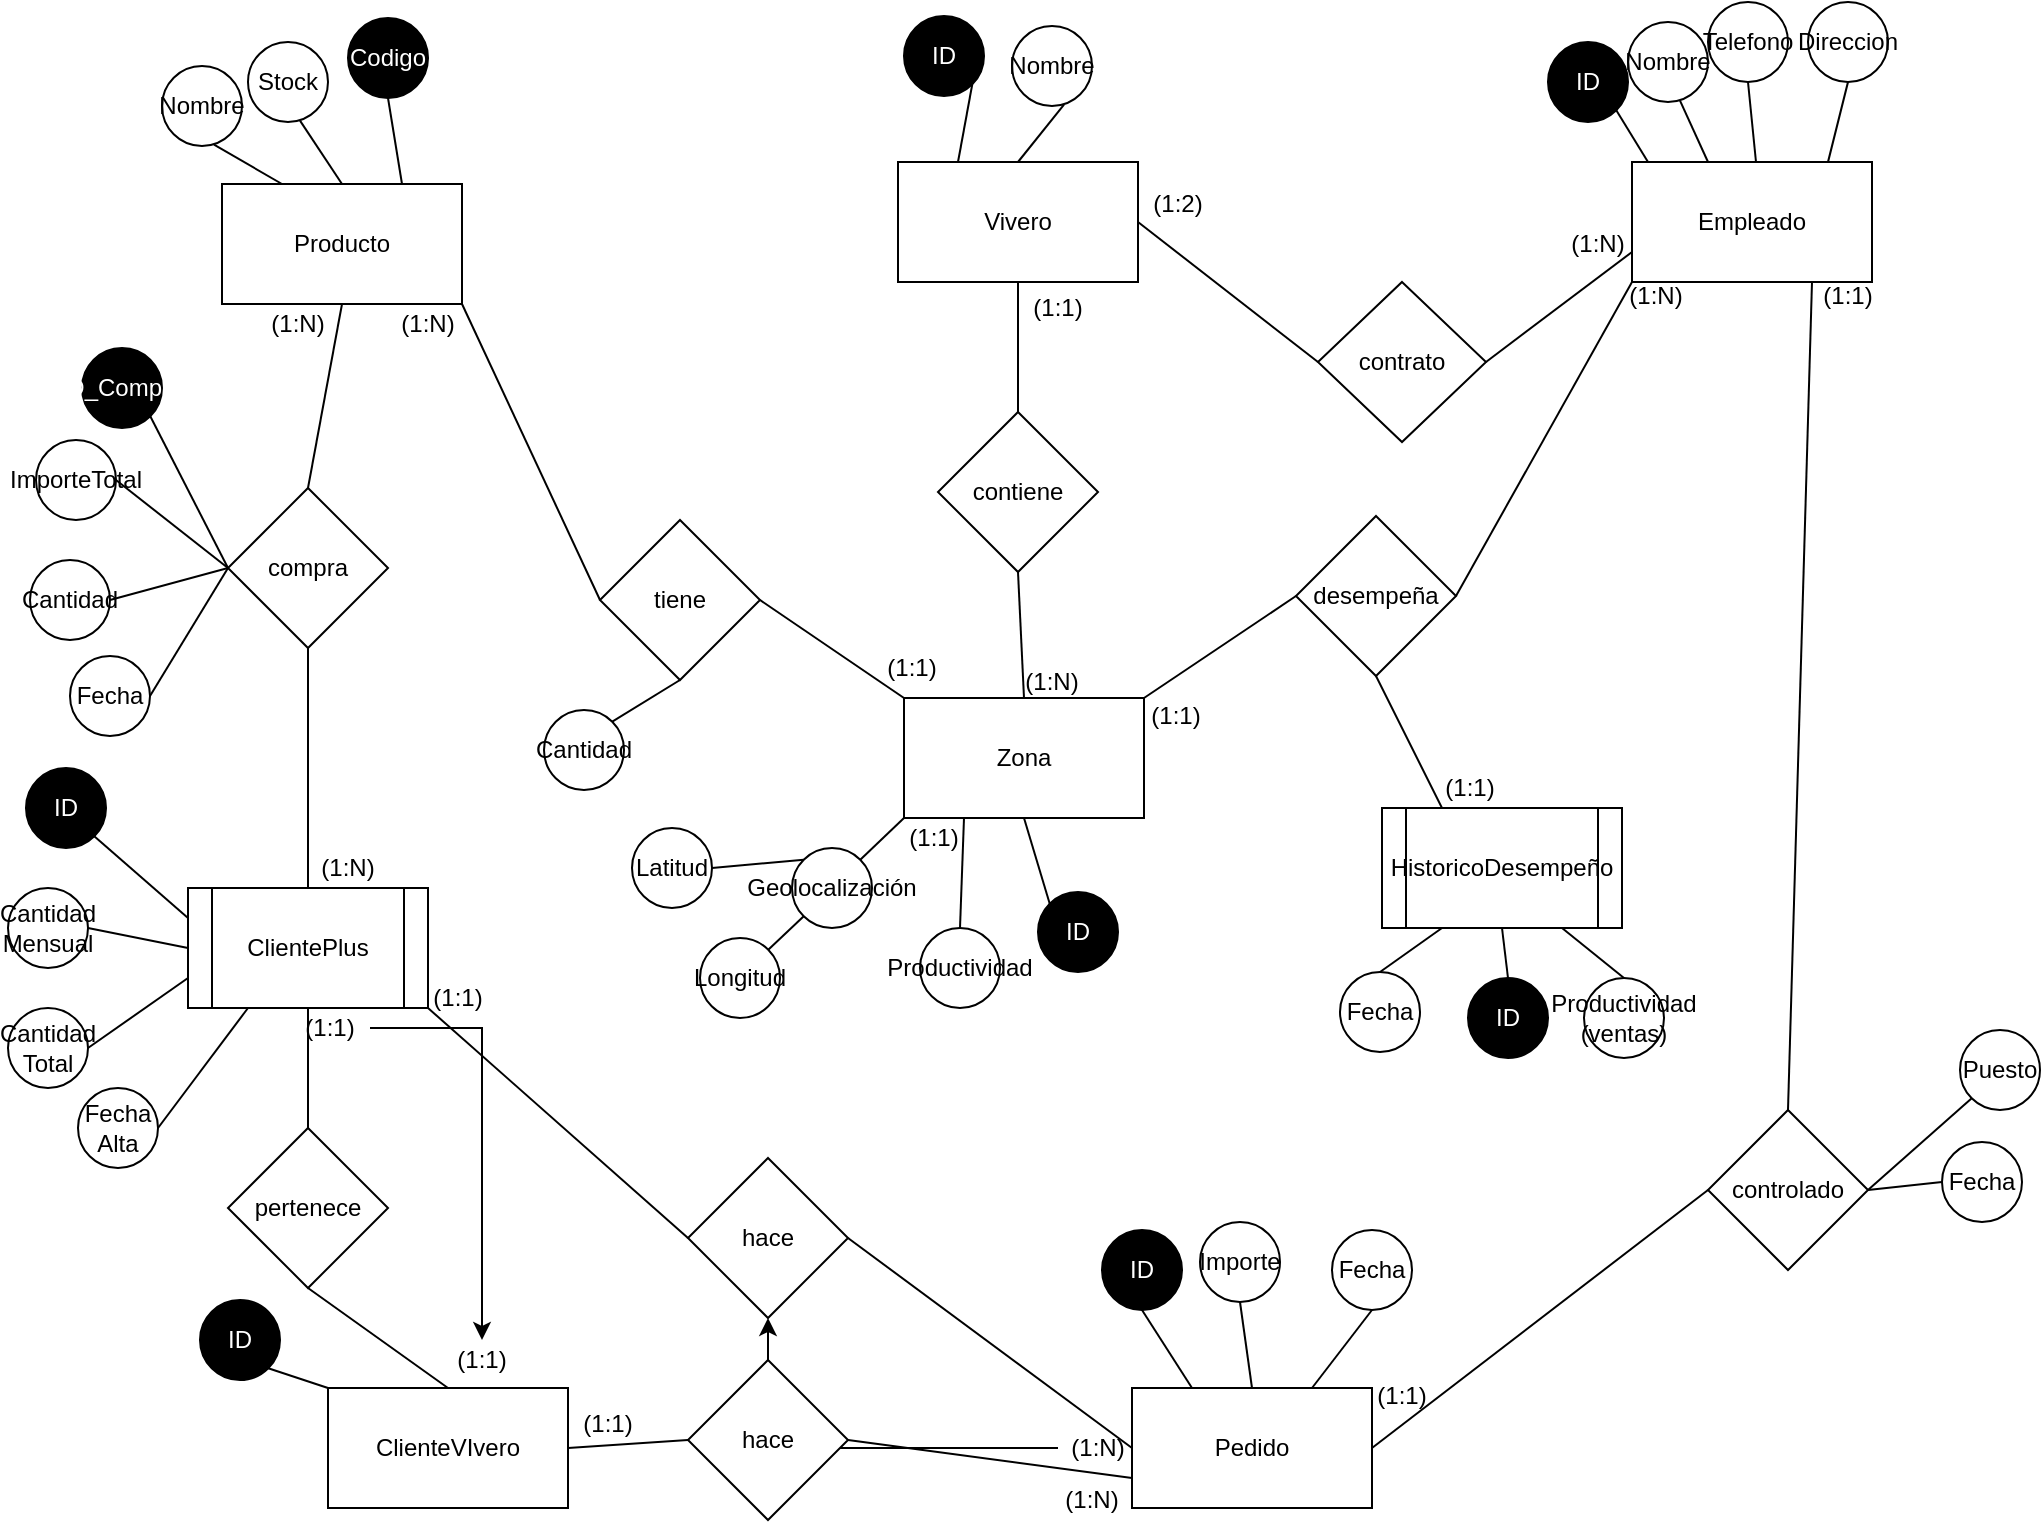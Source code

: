 <mxfile version="28.2.7">
  <diagram name="Página-1" id="-fPCDRTNLiotAz_nvzGO">
    <mxGraphModel grid="0" page="1" gridSize="10" guides="1" tooltips="1" connect="1" arrows="1" fold="1" pageScale="1" pageWidth="1169" pageHeight="827" background="light-dark(#FFFFFF,#FFFFFF)" math="0" shadow="0">
      <root>
        <mxCell id="0" />
        <mxCell id="1" parent="0" />
        <mxCell id="eqKTQkAIwk5ydLmsgt9G-6" value="&lt;font style=&quot;color: light-dark(rgb(0, 0, 0), rgb(0, 0, 0));&quot;&gt;Vivero&lt;/font&gt;" style="rounded=0;whiteSpace=wrap;html=1;fillColor=light-dark(#FFFFFF,#FFFFFF);strokeColor=light-dark(#000000,#000000);" vertex="1" parent="1">
          <mxGeometry x="485" y="107" width="120" height="60" as="geometry" />
        </mxCell>
        <mxCell id="eqKTQkAIwk5ydLmsgt9G-7" style="edgeStyle=orthogonalEdgeStyle;rounded=0;orthogonalLoop=1;jettySize=auto;html=1;exitX=0.5;exitY=1;exitDx=0;exitDy=0;" edge="1" parent="1">
          <mxGeometry relative="1" as="geometry">
            <mxPoint x="460" y="220" as="sourcePoint" />
            <mxPoint x="460" y="220" as="targetPoint" />
          </mxGeometry>
        </mxCell>
        <mxCell id="eqKTQkAIwk5ydLmsgt9G-25" value="&lt;font style=&quot;color: light-dark(rgb(0, 0, 0), rgb(0, 0, 0));&quot;&gt;Producto&lt;/font&gt;" style="rounded=0;whiteSpace=wrap;html=1;fillColor=light-dark(#FFFFFF,#FFFFFF);strokeColor=light-dark(#000000,#000000);" vertex="1" parent="1">
          <mxGeometry x="147" y="118" width="120" height="60" as="geometry" />
        </mxCell>
        <mxCell id="eqKTQkAIwk5ydLmsgt9G-28" value="&lt;span style=&quot;color: rgb(255, 255, 255);&quot;&gt;Codigo&lt;/span&gt;" style="ellipse;whiteSpace=wrap;html=1;aspect=fixed;fillStyle=solid;gradientColor=none;fillColor=#000000;" vertex="1" parent="1">
          <mxGeometry x="210" y="35" width="40" height="40" as="geometry" />
        </mxCell>
        <mxCell id="eqKTQkAIwk5ydLmsgt9G-29" value="" style="endArrow=none;html=1;rounded=0;entryX=0.5;entryY=1;entryDx=0;entryDy=0;exitX=0.75;exitY=0;exitDx=0;exitDy=0;strokeColor=light-dark(#000000,#000000);" edge="1" parent="1" source="eqKTQkAIwk5ydLmsgt9G-25" target="eqKTQkAIwk5ydLmsgt9G-28">
          <mxGeometry width="50" height="50" relative="1" as="geometry">
            <mxPoint x="235" y="260" as="sourcePoint" />
            <mxPoint x="335" y="410" as="targetPoint" />
          </mxGeometry>
        </mxCell>
        <mxCell id="eqKTQkAIwk5ydLmsgt9G-42" value="&lt;font style=&quot;color: light-dark(rgb(0, 0, 0), rgb(0, 0, 0));&quot;&gt;Empleado&lt;/font&gt;" style="rounded=0;whiteSpace=wrap;html=1;fillColor=light-dark(#FFFFFF,#FFFFFF);strokeColor=light-dark(#000000,#000000);" vertex="1" parent="1">
          <mxGeometry x="852" y="107" width="120" height="60" as="geometry" />
        </mxCell>
        <mxCell id="eqKTQkAIwk5ydLmsgt9G-45" value="&lt;font style=&quot;color: light-dark(rgb(0, 0, 0), rgb(0, 0, 0));&quot;&gt;contrato&lt;/font&gt;" style="rhombus;whiteSpace=wrap;html=1;fillColor=light-dark(#FFFFFF,#FFFFFF);strokeColor=light-dark(#000000,#000000);" vertex="1" parent="1">
          <mxGeometry x="695" y="167" width="84" height="80" as="geometry" />
        </mxCell>
        <mxCell id="eqKTQkAIwk5ydLmsgt9G-46" value="" style="endArrow=none;html=1;rounded=0;exitX=1;exitY=0.5;exitDx=0;exitDy=0;entryX=0;entryY=0.75;entryDx=0;entryDy=0;strokeColor=light-dark(#000000,#000000);" edge="1" parent="1" source="eqKTQkAIwk5ydLmsgt9G-45" target="eqKTQkAIwk5ydLmsgt9G-42">
          <mxGeometry width="50" height="50" relative="1" as="geometry">
            <mxPoint x="770" y="270" as="sourcePoint" />
            <mxPoint x="830" y="250" as="targetPoint" />
          </mxGeometry>
        </mxCell>
        <mxCell id="eqKTQkAIwk5ydLmsgt9G-48" value="&lt;font style=&quot;color: light-dark(rgb(0, 0, 0), rgb(0, 0, 0));&quot;&gt;(1:2)&lt;/font&gt;" style="text;html=1;align=center;verticalAlign=middle;whiteSpace=wrap;rounded=0;" vertex="1" parent="1">
          <mxGeometry x="605" y="118" width="40" height="20" as="geometry" />
        </mxCell>
        <mxCell id="eqKTQkAIwk5ydLmsgt9G-49" value="&lt;font style=&quot;color: light-dark(rgb(0, 0, 0), rgb(0, 0, 0));&quot;&gt;(1:N)&lt;/font&gt;" style="text;html=1;align=center;verticalAlign=middle;whiteSpace=wrap;rounded=0;" vertex="1" parent="1">
          <mxGeometry x="815" y="138" width="40" height="20" as="geometry" />
        </mxCell>
        <mxCell id="eqKTQkAIwk5ydLmsgt9G-50" value="&lt;span style=&quot;color: rgb(255, 255, 255);&quot;&gt;ID&lt;/span&gt;" style="ellipse;whiteSpace=wrap;html=1;aspect=fixed;fillStyle=solid;gradientColor=none;fillColor=#000000;" vertex="1" parent="1">
          <mxGeometry x="810" y="47" width="40" height="40" as="geometry" />
        </mxCell>
        <mxCell id="eqKTQkAIwk5ydLmsgt9G-51" value="&lt;font style=&quot;color: light-dark(rgb(0, 0, 0), rgb(0, 0, 0));&quot;&gt;Nombre&lt;/font&gt;" style="ellipse;whiteSpace=wrap;html=1;aspect=fixed;fillColor=light-dark(#FFFFFF,#FFFFFF);strokeColor=light-dark(#000000,#000000);" vertex="1" parent="1">
          <mxGeometry x="850" y="37" width="40" height="40" as="geometry" />
        </mxCell>
        <mxCell id="eqKTQkAIwk5ydLmsgt9G-52" value="&lt;font style=&quot;color: light-dark(rgb(0, 0, 0), rgb(0, 0, 0));&quot;&gt;Direccion&lt;/font&gt;" style="ellipse;whiteSpace=wrap;html=1;aspect=fixed;fillColor=light-dark(#FFFFFF,#FFFFFF);strokeColor=light-dark(#000000,#000000);" vertex="1" parent="1">
          <mxGeometry x="940" y="27" width="40" height="40" as="geometry" />
        </mxCell>
        <mxCell id="eqKTQkAIwk5ydLmsgt9G-54" value="&lt;font style=&quot;color: light-dark(rgb(0, 0, 0), rgb(0, 0, 0));&quot;&gt;Telefono&lt;/font&gt;" style="ellipse;whiteSpace=wrap;html=1;aspect=fixed;fillColor=light-dark(#FFFFFF,#FFFFFF);strokeColor=light-dark(#000000,#000000);" vertex="1" parent="1">
          <mxGeometry x="890" y="27" width="40" height="40" as="geometry" />
        </mxCell>
        <mxCell id="eqKTQkAIwk5ydLmsgt9G-55" value="" style="endArrow=none;html=1;rounded=0;entryX=1;entryY=1;entryDx=0;entryDy=0;exitX=0;exitY=0;exitDx=0;exitDy=0;strokeColor=light-dark(#000000,#000000);" edge="1" parent="1" target="eqKTQkAIwk5ydLmsgt9G-50">
          <mxGeometry width="50" height="50" relative="1" as="geometry">
            <mxPoint x="860" y="107" as="sourcePoint" />
            <mxPoint x="960" y="257" as="targetPoint" />
          </mxGeometry>
        </mxCell>
        <mxCell id="eqKTQkAIwk5ydLmsgt9G-56" value="" style="endArrow=none;html=1;rounded=0;entryX=0.65;entryY=0.983;entryDx=0;entryDy=0;exitX=0.25;exitY=0;exitDx=0;exitDy=0;strokeColor=light-dark(#000000,#000000);entryPerimeter=0;" edge="1" parent="1" target="eqKTQkAIwk5ydLmsgt9G-51">
          <mxGeometry width="50" height="50" relative="1" as="geometry">
            <mxPoint x="890" y="107" as="sourcePoint" />
            <mxPoint x="870" y="157" as="targetPoint" />
          </mxGeometry>
        </mxCell>
        <mxCell id="eqKTQkAIwk5ydLmsgt9G-57" value="" style="endArrow=none;html=1;rounded=0;entryX=0.5;entryY=1;entryDx=0;entryDy=0;exitX=0.447;exitY=-0.006;exitDx=0;exitDy=0;strokeColor=light-dark(#000000,#000000);exitPerimeter=0;" edge="1" parent="1" target="eqKTQkAIwk5ydLmsgt9G-54">
          <mxGeometry width="50" height="50" relative="1" as="geometry">
            <mxPoint x="914" y="107" as="sourcePoint" />
            <mxPoint x="900" y="77" as="targetPoint" />
          </mxGeometry>
        </mxCell>
        <mxCell id="eqKTQkAIwk5ydLmsgt9G-58" value="" style="endArrow=none;html=1;rounded=0;strokeColor=light-dark(#000000,#000000);" edge="1" parent="1">
          <mxGeometry width="50" height="50" relative="1" as="geometry">
            <mxPoint x="950" y="107" as="sourcePoint" />
            <mxPoint x="960" y="67" as="targetPoint" />
          </mxGeometry>
        </mxCell>
        <mxCell id="eqKTQkAIwk5ydLmsgt9G-64" value="&lt;font style=&quot;color: light-dark(rgb(0, 0, 0), rgb(0, 0, 0));&quot;&gt;contiene&lt;/font&gt;" style="rhombus;whiteSpace=wrap;html=1;fillColor=light-dark(#FFFFFF,#FFFFFF);strokeColor=light-dark(#000000,#000000);" vertex="1" parent="1">
          <mxGeometry x="505" y="232" width="80" height="80" as="geometry" />
        </mxCell>
        <mxCell id="eqKTQkAIwk5ydLmsgt9G-65" value="" style="endArrow=none;html=1;rounded=0;exitX=0.5;exitY=1;exitDx=0;exitDy=0;strokeColor=light-dark(#000000,#000000);entryX=0.5;entryY=0;entryDx=0;entryDy=0;" edge="1" parent="1" source="eqKTQkAIwk5ydLmsgt9G-64" target="eqKTQkAIwk5ydLmsgt9G-70">
          <mxGeometry width="50" height="50" relative="1" as="geometry">
            <mxPoint x="830" y="360" as="sourcePoint" />
            <mxPoint x="800" y="450" as="targetPoint" />
          </mxGeometry>
        </mxCell>
        <mxCell id="eqKTQkAIwk5ydLmsgt9G-66" value="" style="endArrow=none;html=1;rounded=0;exitX=0.5;exitY=1;exitDx=0;exitDy=0;entryX=0.5;entryY=0;entryDx=0;entryDy=0;strokeColor=light-dark(#000000,#000000);" edge="1" parent="1" source="eqKTQkAIwk5ydLmsgt9G-6" target="eqKTQkAIwk5ydLmsgt9G-64">
          <mxGeometry width="50" height="50" relative="1" as="geometry">
            <mxPoint x="670" y="355" as="sourcePoint" />
            <mxPoint x="740" y="345" as="targetPoint" />
          </mxGeometry>
        </mxCell>
        <mxCell id="eqKTQkAIwk5ydLmsgt9G-67" value="&lt;font style=&quot;color: light-dark(rgb(0, 0, 0), rgb(0, 0, 0));&quot;&gt;(1:1)&lt;/font&gt;" style="text;html=1;align=center;verticalAlign=middle;whiteSpace=wrap;rounded=0;" vertex="1" parent="1">
          <mxGeometry x="545" y="170" width="40" height="20" as="geometry" />
        </mxCell>
        <mxCell id="eqKTQkAIwk5ydLmsgt9G-68" value="&lt;font style=&quot;color: light-dark(rgb(0, 0, 0), rgb(0, 0, 0));&quot;&gt;(1:N)&lt;/font&gt;" style="text;html=1;align=center;verticalAlign=middle;whiteSpace=wrap;rounded=0;" vertex="1" parent="1">
          <mxGeometry x="542" y="357" width="40" height="20" as="geometry" />
        </mxCell>
        <mxCell id="eqKTQkAIwk5ydLmsgt9G-70" value="&lt;font style=&quot;color: light-dark(rgb(0, 0, 0), rgb(0, 0, 0));&quot;&gt;Zona&lt;/font&gt;" style="rounded=0;whiteSpace=wrap;html=1;fillColor=light-dark(#FFFFFF,#FFFFFF);strokeColor=light-dark(#000000,#000000);" vertex="1" parent="1">
          <mxGeometry x="488" y="375" width="120" height="60" as="geometry" />
        </mxCell>
        <mxCell id="G4RFxjLG0Zh8hfPdCDCR-10" value="&lt;font style=&quot;color: light-dark(rgb(0, 0, 0), rgb(0, 0, 0));&quot;&gt;compra&lt;/font&gt;" style="rhombus;whiteSpace=wrap;html=1;fillColor=light-dark(#FFFFFF,#FFFFFF);strokeColor=light-dark(#000000,#000000);" vertex="1" parent="1">
          <mxGeometry x="150" y="270" width="80" height="80" as="geometry" />
        </mxCell>
        <mxCell id="G4RFxjLG0Zh8hfPdCDCR-11" value="" style="endArrow=none;html=1;rounded=0;exitX=0.5;exitY=0;exitDx=0;exitDy=0;entryX=0.5;entryY=1;entryDx=0;entryDy=0;strokeColor=light-dark(#000000,#000000);" edge="1" parent="1" source="G4RFxjLG0Zh8hfPdCDCR-10" target="eqKTQkAIwk5ydLmsgt9G-25">
          <mxGeometry width="50" height="50" relative="1" as="geometry">
            <mxPoint x="440" y="435" as="sourcePoint" />
            <mxPoint x="490" y="295" as="targetPoint" />
          </mxGeometry>
        </mxCell>
        <mxCell id="G4RFxjLG0Zh8hfPdCDCR-12" value="" style="endArrow=none;html=1;rounded=0;exitX=0.5;exitY=0;exitDx=0;exitDy=0;entryX=0.5;entryY=1;entryDx=0;entryDy=0;strokeColor=light-dark(#000000,#000000);" edge="1" parent="1" source="_c3bVRtIQKW_0mVJJanp-17" target="G4RFxjLG0Zh8hfPdCDCR-10">
          <mxGeometry width="50" height="50" relative="1" as="geometry">
            <mxPoint x="210" y="480" as="sourcePoint" />
            <mxPoint x="350" y="420" as="targetPoint" />
          </mxGeometry>
        </mxCell>
        <mxCell id="G4RFxjLG0Zh8hfPdCDCR-15" value="&lt;font style=&quot;color: light-dark(rgb(0, 0, 0), rgb(0, 0, 0));&quot;&gt;(1:N)&lt;/font&gt;" style="text;html=1;align=center;verticalAlign=middle;whiteSpace=wrap;rounded=0;" vertex="1" parent="1">
          <mxGeometry x="165" y="178" width="40" height="20" as="geometry" />
        </mxCell>
        <mxCell id="G4RFxjLG0Zh8hfPdCDCR-16" value="&lt;font style=&quot;color: light-dark(rgb(0, 0, 0), rgb(0, 0, 0));&quot;&gt;(1:N)&lt;/font&gt;" style="text;html=1;align=center;verticalAlign=middle;whiteSpace=wrap;rounded=0;" vertex="1" parent="1">
          <mxGeometry x="190" y="450" width="40" height="20" as="geometry" />
        </mxCell>
        <mxCell id="G4RFxjLG0Zh8hfPdCDCR-17" value="&lt;span style=&quot;color: rgb(255, 255, 255);&quot;&gt;ID&lt;/span&gt;" style="ellipse;whiteSpace=wrap;html=1;aspect=fixed;fillStyle=solid;gradientColor=none;fillColor=#000000;" vertex="1" parent="1">
          <mxGeometry x="49" y="410" width="40" height="40" as="geometry" />
        </mxCell>
        <mxCell id="G4RFxjLG0Zh8hfPdCDCR-18" value="" style="endArrow=none;html=1;rounded=0;entryX=1;entryY=1;entryDx=0;entryDy=0;exitX=0;exitY=0.25;exitDx=0;exitDy=0;strokeColor=light-dark(#000000,#000000);" edge="1" parent="1" source="_c3bVRtIQKW_0mVJJanp-17" target="G4RFxjLG0Zh8hfPdCDCR-17">
          <mxGeometry width="50" height="50" relative="1" as="geometry">
            <mxPoint x="150" y="490" as="sourcePoint" />
            <mxPoint x="250" y="710" as="targetPoint" />
          </mxGeometry>
        </mxCell>
        <mxCell id="_c3bVRtIQKW_0mVJJanp-1" value="&lt;font style=&quot;color: light-dark(rgb(0, 0, 0), rgb(0, 0, 0));&quot;&gt;Stock&lt;/font&gt;" style="ellipse;whiteSpace=wrap;html=1;aspect=fixed;fillColor=light-dark(#FFFFFF,#FFFFFF);strokeColor=light-dark(#000000,#000000);" vertex="1" parent="1">
          <mxGeometry x="160" y="47" width="40" height="40" as="geometry" />
        </mxCell>
        <mxCell id="_c3bVRtIQKW_0mVJJanp-2" value="" style="endArrow=none;html=1;rounded=0;entryX=0.65;entryY=0.983;entryDx=0;entryDy=0;strokeColor=light-dark(#000000,#000000);entryPerimeter=0;exitX=0.5;exitY=0;exitDx=0;exitDy=0;" edge="1" parent="1" source="eqKTQkAIwk5ydLmsgt9G-25" target="_c3bVRtIQKW_0mVJJanp-1">
          <mxGeometry width="50" height="50" relative="1" as="geometry">
            <mxPoint x="180" y="260" as="sourcePoint" />
            <mxPoint x="160" y="310" as="targetPoint" />
          </mxGeometry>
        </mxCell>
        <mxCell id="_c3bVRtIQKW_0mVJJanp-7" value="&lt;font style=&quot;color: light-dark(rgb(0, 0, 0), rgb(0, 0, 0));&quot;&gt;Cantidad&lt;/font&gt;&lt;div&gt;&lt;font style=&quot;color: light-dark(rgb(0, 0, 0), rgb(0, 0, 0));&quot;&gt;Mensua&lt;/font&gt;&lt;font color=&quot;#000000&quot;&gt;l&lt;/font&gt;&lt;/div&gt;" style="ellipse;whiteSpace=wrap;html=1;aspect=fixed;fillColor=light-dark(#FFFFFF,#FFFFFF);strokeColor=light-dark(#000000,#000000);" vertex="1" parent="1">
          <mxGeometry x="40" y="470" width="40" height="40" as="geometry" />
        </mxCell>
        <mxCell id="_c3bVRtIQKW_0mVJJanp-8" value="" style="endArrow=none;html=1;rounded=0;entryX=1;entryY=0.5;entryDx=0;entryDy=0;exitX=0;exitY=0.5;exitDx=0;exitDy=0;strokeColor=light-dark(#000000,#000000);" edge="1" parent="1" source="_c3bVRtIQKW_0mVJJanp-17" target="_c3bVRtIQKW_0mVJJanp-7">
          <mxGeometry width="50" height="50" relative="1" as="geometry">
            <mxPoint x="150" y="510" as="sourcePoint" />
            <mxPoint x="70" y="570" as="targetPoint" />
          </mxGeometry>
        </mxCell>
        <mxCell id="_c3bVRtIQKW_0mVJJanp-9" value="&lt;font style=&quot;color: light-dark(rgb(0, 0, 0), rgb(0, 0, 0));&quot;&gt;Cantidad&lt;/font&gt;&lt;div&gt;&lt;font style=&quot;color: light-dark(rgb(0, 0, 0), rgb(0, 0, 0));&quot;&gt;Total&lt;/font&gt;&lt;/div&gt;" style="ellipse;whiteSpace=wrap;html=1;aspect=fixed;fillColor=light-dark(#FFFFFF,#FFFFFF);strokeColor=light-dark(#000000,#000000);" vertex="1" parent="1">
          <mxGeometry x="40" y="530" width="40" height="40" as="geometry" />
        </mxCell>
        <mxCell id="_c3bVRtIQKW_0mVJJanp-10" value="" style="endArrow=none;html=1;rounded=0;entryX=1;entryY=0.5;entryDx=0;entryDy=0;exitX=0;exitY=0.75;exitDx=0;exitDy=0;strokeColor=light-dark(#000000,#000000);" edge="1" parent="1" source="_c3bVRtIQKW_0mVJJanp-17" target="_c3bVRtIQKW_0mVJJanp-9">
          <mxGeometry width="50" height="50" relative="1" as="geometry">
            <mxPoint x="150" y="525" as="sourcePoint" />
            <mxPoint x="90" y="620" as="targetPoint" />
          </mxGeometry>
        </mxCell>
        <mxCell id="_c3bVRtIQKW_0mVJJanp-11" value="&lt;font style=&quot;color: light-dark(rgb(0, 0, 0), rgb(0, 0, 0));&quot;&gt;ClienteVIvero&lt;/font&gt;" style="rounded=0;whiteSpace=wrap;html=1;fillColor=light-dark(#FFFFFF,#FFFFFF);strokeColor=light-dark(#000000,#000000);" vertex="1" parent="1">
          <mxGeometry x="200" y="720" width="120" height="60" as="geometry" />
        </mxCell>
        <mxCell id="_c3bVRtIQKW_0mVJJanp-12" value="&lt;font style=&quot;color: light-dark(rgb(0, 0, 0), rgb(0, 0, 0));&quot;&gt;pertenece&lt;/font&gt;" style="rhombus;whiteSpace=wrap;html=1;fillColor=light-dark(#FFFFFF,#FFFFFF);strokeColor=light-dark(#000000,#000000);" vertex="1" parent="1">
          <mxGeometry x="150" y="590" width="80" height="80" as="geometry" />
        </mxCell>
        <mxCell id="_c3bVRtIQKW_0mVJJanp-13" value="" style="endArrow=none;html=1;rounded=0;exitX=0.5;exitY=0;exitDx=0;exitDy=0;strokeColor=light-dark(#000000,#000000);" edge="1" parent="1" source="_c3bVRtIQKW_0mVJJanp-12">
          <mxGeometry width="50" height="50" relative="1" as="geometry">
            <mxPoint x="550" y="635" as="sourcePoint" />
            <mxPoint x="190" y="524" as="targetPoint" />
          </mxGeometry>
        </mxCell>
        <mxCell id="_c3bVRtIQKW_0mVJJanp-14" value="" style="endArrow=none;html=1;rounded=0;exitX=0.5;exitY=0;exitDx=0;exitDy=0;entryX=0.5;entryY=1;entryDx=0;entryDy=0;strokeColor=light-dark(#000000,#000000);" edge="1" parent="1" source="_c3bVRtIQKW_0mVJJanp-11" target="_c3bVRtIQKW_0mVJJanp-12">
          <mxGeometry width="50" height="50" relative="1" as="geometry">
            <mxPoint x="390" y="630" as="sourcePoint" />
            <mxPoint x="460" y="620" as="targetPoint" />
          </mxGeometry>
        </mxCell>
        <mxCell id="r2ss_Fon3ed-DxTmd9JM-11" value="" style="edgeStyle=orthogonalEdgeStyle;rounded=0;orthogonalLoop=1;jettySize=auto;html=1;" edge="1" parent="1" source="_c3bVRtIQKW_0mVJJanp-15" target="_c3bVRtIQKW_0mVJJanp-16">
          <mxGeometry relative="1" as="geometry" />
        </mxCell>
        <mxCell id="r2ss_Fon3ed-DxTmd9JM-14" value="" style="edgeStyle=orthogonalEdgeStyle;rounded=0;orthogonalLoop=1;jettySize=auto;html=1;" edge="1" parent="1" source="_c3bVRtIQKW_0mVJJanp-15" target="_c3bVRtIQKW_0mVJJanp-17">
          <mxGeometry relative="1" as="geometry" />
        </mxCell>
        <mxCell id="_c3bVRtIQKW_0mVJJanp-15" value="&lt;font style=&quot;color: light-dark(rgb(0, 0, 0), rgb(0, 0, 0));&quot;&gt;(1:1)&lt;/font&gt;" style="text;html=1;align=center;verticalAlign=middle;whiteSpace=wrap;rounded=0;" vertex="1" parent="1">
          <mxGeometry x="181" y="530" width="40" height="20" as="geometry" />
        </mxCell>
        <mxCell id="_c3bVRtIQKW_0mVJJanp-16" value="&lt;font style=&quot;color: light-dark(rgb(0, 0, 0), rgb(0, 0, 0));&quot;&gt;(1:1)&lt;/font&gt;" style="text;html=1;align=center;verticalAlign=middle;whiteSpace=wrap;rounded=0;" vertex="1" parent="1">
          <mxGeometry x="257" y="696" width="40" height="20" as="geometry" />
        </mxCell>
        <mxCell id="_c3bVRtIQKW_0mVJJanp-17" value="&lt;font style=&quot;color: light-dark(rgb(0, 0, 0), rgb(0, 0, 0));&quot;&gt;ClientePlus&lt;/font&gt;" style="shape=process;whiteSpace=wrap;html=1;backgroundOutline=1;fillColor=light-dark(#FFFFFF,#FFFFFF);strokeColor=light-dark(#000000,#000000);" vertex="1" parent="1">
          <mxGeometry x="130" y="470" width="120" height="60" as="geometry" />
        </mxCell>
        <mxCell id="_c3bVRtIQKW_0mVJJanp-19" value="&lt;span style=&quot;color: rgb(255, 255, 255);&quot;&gt;ID&lt;/span&gt;" style="ellipse;whiteSpace=wrap;html=1;aspect=fixed;fillStyle=solid;gradientColor=none;fillColor=#000000;" vertex="1" parent="1">
          <mxGeometry x="136" y="676" width="40" height="40" as="geometry" />
        </mxCell>
        <mxCell id="_c3bVRtIQKW_0mVJJanp-20" value="" style="endArrow=none;html=1;rounded=0;entryX=1;entryY=1;entryDx=0;entryDy=0;exitX=0;exitY=0;exitDx=0;exitDy=0;strokeColor=light-dark(#000000,#000000);" edge="1" parent="1" source="_c3bVRtIQKW_0mVJJanp-11" target="_c3bVRtIQKW_0mVJJanp-19">
          <mxGeometry width="50" height="50" relative="1" as="geometry">
            <mxPoint x="150" y="695" as="sourcePoint" />
            <mxPoint x="250" y="915" as="targetPoint" />
          </mxGeometry>
        </mxCell>
        <mxCell id="_c3bVRtIQKW_0mVJJanp-22" value="&lt;font style=&quot;color: light-dark(rgb(0, 0, 0), rgb(0, 0, 0));&quot;&gt;desempeña&lt;/font&gt;" style="rhombus;whiteSpace=wrap;html=1;fillColor=light-dark(#FFFFFF,#FFFFFF);strokeColor=light-dark(#000000,#000000);" vertex="1" parent="1">
          <mxGeometry x="684" y="284" width="80" height="80" as="geometry" />
        </mxCell>
        <mxCell id="_c3bVRtIQKW_0mVJJanp-23" value="" style="endArrow=none;html=1;rounded=0;exitX=1;exitY=0.5;exitDx=0;exitDy=0;entryX=0;entryY=1;entryDx=0;entryDy=0;strokeColor=light-dark(#000000,#000000);" edge="1" parent="1" source="_c3bVRtIQKW_0mVJJanp-22" target="eqKTQkAIwk5ydLmsgt9G-42">
          <mxGeometry width="50" height="50" relative="1" as="geometry">
            <mxPoint x="780" y="420" as="sourcePoint" />
            <mxPoint x="840" y="425" as="targetPoint" />
          </mxGeometry>
        </mxCell>
        <mxCell id="_c3bVRtIQKW_0mVJJanp-24" value="" style="endArrow=none;html=1;rounded=0;exitX=1;exitY=0;exitDx=0;exitDy=0;entryX=0;entryY=0.5;entryDx=0;entryDy=0;strokeColor=light-dark(#000000,#000000);" edge="1" parent="1" source="eqKTQkAIwk5ydLmsgt9G-70" target="_c3bVRtIQKW_0mVJJanp-22">
          <mxGeometry width="50" height="50" relative="1" as="geometry">
            <mxPoint x="620" y="415" as="sourcePoint" />
            <mxPoint x="690" y="405" as="targetPoint" />
          </mxGeometry>
        </mxCell>
        <mxCell id="_c3bVRtIQKW_0mVJJanp-25" value="&lt;font style=&quot;color: light-dark(rgb(0, 0, 0), rgb(0, 0, 0));&quot;&gt;(1:1)&lt;/font&gt;" style="text;html=1;align=center;verticalAlign=middle;whiteSpace=wrap;rounded=0;" vertex="1" parent="1">
          <mxGeometry x="604" y="374" width="40" height="20" as="geometry" />
        </mxCell>
        <mxCell id="_c3bVRtIQKW_0mVJJanp-26" value="&lt;font style=&quot;color: light-dark(rgb(0, 0, 0), rgb(0, 0, 0));&quot;&gt;(1:N)&lt;/font&gt;" style="text;html=1;align=center;verticalAlign=middle;whiteSpace=wrap;rounded=0;" vertex="1" parent="1">
          <mxGeometry x="844" y="164" width="40" height="20" as="geometry" />
        </mxCell>
        <mxCell id="_c3bVRtIQKW_0mVJJanp-35" value="" style="endArrow=none;html=1;rounded=0;entryX=0.25;entryY=0;entryDx=0;entryDy=0;strokeColor=light-dark(#000000,#000000);exitX=0.5;exitY=1;exitDx=0;exitDy=0;" edge="1" parent="1" source="_c3bVRtIQKW_0mVJJanp-22" target="tlOlPPpL3ZtooHntp505-11">
          <mxGeometry width="50" height="50" relative="1" as="geometry">
            <mxPoint x="805" y="373" as="sourcePoint" />
            <mxPoint x="787" y="423" as="targetPoint" />
          </mxGeometry>
        </mxCell>
        <mxCell id="_c3bVRtIQKW_0mVJJanp-52" value="&lt;font style=&quot;color: light-dark(rgb(0, 0, 0), rgb(0, 0, 0));&quot;&gt;Fecha&lt;/font&gt;" style="ellipse;whiteSpace=wrap;html=1;aspect=fixed;fillColor=light-dark(#FFFFFF,#FFFFFF);strokeColor=light-dark(#000000,#000000);" vertex="1" parent="1">
          <mxGeometry x="706" y="512" width="40" height="40" as="geometry" />
        </mxCell>
        <mxCell id="_c3bVRtIQKW_0mVJJanp-53" value="" style="endArrow=none;html=1;rounded=0;entryX=0.5;entryY=0;entryDx=0;entryDy=0;exitX=0.25;exitY=1;exitDx=0;exitDy=0;strokeColor=light-dark(#000000,#000000);" edge="1" parent="1" source="tlOlPPpL3ZtooHntp505-11" target="_c3bVRtIQKW_0mVJJanp-52">
          <mxGeometry width="50" height="50" relative="1" as="geometry">
            <mxPoint x="1050" y="640" as="sourcePoint" />
            <mxPoint x="1080" y="665" as="targetPoint" />
          </mxGeometry>
        </mxCell>
        <mxCell id="_c3bVRtIQKW_0mVJJanp-55" value="&lt;span style=&quot;color: rgb(255, 255, 255);&quot;&gt;ID&lt;/span&gt;" style="ellipse;whiteSpace=wrap;html=1;aspect=fixed;fillStyle=solid;gradientColor=none;fillColor=#000000;" vertex="1" parent="1">
          <mxGeometry x="770" y="515" width="40" height="40" as="geometry" />
        </mxCell>
        <mxCell id="_c3bVRtIQKW_0mVJJanp-62" value="&lt;font style=&quot;color: light-dark(rgb(0, 0, 0), rgb(0, 0, 0));&quot;&gt;tiene&lt;/font&gt;" style="rhombus;whiteSpace=wrap;html=1;fillColor=light-dark(#FFFFFF,#FFFFFF);strokeColor=light-dark(#000000,#000000);" vertex="1" parent="1">
          <mxGeometry x="336" y="286" width="80" height="80" as="geometry" />
        </mxCell>
        <mxCell id="_c3bVRtIQKW_0mVJJanp-63" value="" style="endArrow=none;html=1;rounded=0;exitX=1;exitY=0.5;exitDx=0;exitDy=0;entryX=0;entryY=0;entryDx=0;entryDy=0;strokeColor=light-dark(#000000,#000000);" edge="1" parent="1" source="_c3bVRtIQKW_0mVJJanp-62" target="eqKTQkAIwk5ydLmsgt9G-70">
          <mxGeometry width="50" height="50" relative="1" as="geometry">
            <mxPoint x="440" y="400" as="sourcePoint" />
            <mxPoint x="500" y="380" as="targetPoint" />
          </mxGeometry>
        </mxCell>
        <mxCell id="_c3bVRtIQKW_0mVJJanp-64" value="" style="endArrow=none;html=1;rounded=0;exitX=1;exitY=1;exitDx=0;exitDy=0;entryX=0;entryY=0.5;entryDx=0;entryDy=0;strokeColor=light-dark(#000000,#000000);" edge="1" parent="1" source="eqKTQkAIwk5ydLmsgt9G-25" target="_c3bVRtIQKW_0mVJJanp-62">
          <mxGeometry width="50" height="50" relative="1" as="geometry">
            <mxPoint x="290" y="400" as="sourcePoint" />
            <mxPoint x="350" y="385" as="targetPoint" />
          </mxGeometry>
        </mxCell>
        <mxCell id="_c3bVRtIQKW_0mVJJanp-65" value="&lt;font style=&quot;color: light-dark(rgb(0, 0, 0), rgb(0, 0, 0));&quot;&gt;(1:N)&lt;/font&gt;" style="text;html=1;align=center;verticalAlign=middle;whiteSpace=wrap;rounded=0;" vertex="1" parent="1">
          <mxGeometry x="230" y="178" width="40" height="20" as="geometry" />
        </mxCell>
        <mxCell id="_c3bVRtIQKW_0mVJJanp-66" value="&lt;font style=&quot;color: light-dark(rgb(0, 0, 0), rgb(0, 0, 0));&quot;&gt;(1:1)&lt;/font&gt;" style="text;html=1;align=center;verticalAlign=middle;whiteSpace=wrap;rounded=0;" vertex="1" parent="1">
          <mxGeometry x="472" y="350" width="40" height="20" as="geometry" />
        </mxCell>
        <mxCell id="_c3bVRtIQKW_0mVJJanp-68" value="&lt;font style=&quot;color: light-dark(rgb(0, 0, 0), rgb(0, 0, 0));&quot;&gt;Cantidad&lt;/font&gt;" style="ellipse;whiteSpace=wrap;html=1;aspect=fixed;fillColor=light-dark(#FFFFFF,#FFFFFF);strokeColor=light-dark(#000000,#000000);" vertex="1" parent="1">
          <mxGeometry x="308" y="381" width="40" height="40" as="geometry" />
        </mxCell>
        <mxCell id="_c3bVRtIQKW_0mVJJanp-69" value="" style="endArrow=none;html=1;rounded=0;entryX=1;entryY=0;entryDx=0;entryDy=0;strokeColor=light-dark(#000000,#000000);" edge="1" parent="1" target="_c3bVRtIQKW_0mVJJanp-68">
          <mxGeometry width="50" height="50" relative="1" as="geometry">
            <mxPoint x="376" y="366" as="sourcePoint" />
            <mxPoint x="330" y="430" as="targetPoint" />
          </mxGeometry>
        </mxCell>
        <mxCell id="_c3bVRtIQKW_0mVJJanp-70" value="&lt;font style=&quot;color: light-dark(rgb(0, 0, 0), rgb(0, 0, 0));&quot;&gt;Cantidad&lt;/font&gt;" style="ellipse;whiteSpace=wrap;html=1;aspect=fixed;fillColor=light-dark(#FFFFFF,#FFFFFF);strokeColor=light-dark(#000000,#000000);" vertex="1" parent="1">
          <mxGeometry x="51" y="306" width="40" height="40" as="geometry" />
        </mxCell>
        <mxCell id="_c3bVRtIQKW_0mVJJanp-71" value="" style="endArrow=none;html=1;rounded=0;entryX=1;entryY=0.5;entryDx=0;entryDy=0;strokeColor=light-dark(#000000,#000000);exitX=0;exitY=0.5;exitDx=0;exitDy=0;" edge="1" parent="1" source="G4RFxjLG0Zh8hfPdCDCR-10" target="_c3bVRtIQKW_0mVJJanp-70">
          <mxGeometry width="50" height="50" relative="1" as="geometry">
            <mxPoint x="110" y="334" as="sourcePoint" />
            <mxPoint x="70" y="344" as="targetPoint" />
          </mxGeometry>
        </mxCell>
        <mxCell id="_c3bVRtIQKW_0mVJJanp-72" value="&lt;font style=&quot;color: light-dark(rgb(0, 0, 0), rgb(0, 0, 0));&quot;&gt;Productividad (ventas)&lt;/font&gt;" style="ellipse;whiteSpace=wrap;html=1;aspect=fixed;fillColor=light-dark(#FFFFFF,#FFFFFF);strokeColor=light-dark(#000000,#000000);" vertex="1" parent="1">
          <mxGeometry x="828" y="515" width="40" height="40" as="geometry" />
        </mxCell>
        <mxCell id="_c3bVRtIQKW_0mVJJanp-76" value="" style="endArrow=none;html=1;rounded=0;exitX=0.75;exitY=1;exitDx=0;exitDy=0;entryX=0.5;entryY=0;entryDx=0;entryDy=0;strokeColor=light-dark(#000000,#000000);" edge="1" parent="1" source="tlOlPPpL3ZtooHntp505-11" target="_c3bVRtIQKW_0mVJJanp-72">
          <mxGeometry width="50" height="50" relative="1" as="geometry">
            <mxPoint x="860" y="620" as="sourcePoint" />
            <mxPoint x="970" y="560" as="targetPoint" />
          </mxGeometry>
        </mxCell>
        <mxCell id="_c3bVRtIQKW_0mVJJanp-79" value="&lt;font style=&quot;color: light-dark(rgb(0, 0, 0), rgb(0, 0, 0));&quot;&gt;Geolocalización&lt;/font&gt;" style="ellipse;whiteSpace=wrap;html=1;aspect=fixed;fillColor=light-dark(#FFFFFF,#FFFFFF);strokeColor=light-dark(#000000,#000000);" vertex="1" parent="1">
          <mxGeometry x="432" y="450" width="40" height="40" as="geometry" />
        </mxCell>
        <mxCell id="_c3bVRtIQKW_0mVJJanp-80" value="" style="endArrow=none;html=1;rounded=0;entryX=1;entryY=0;entryDx=0;entryDy=0;exitX=0;exitY=1;exitDx=0;exitDy=0;strokeColor=light-dark(#000000,#000000);" edge="1" parent="1" source="eqKTQkAIwk5ydLmsgt9G-70" target="_c3bVRtIQKW_0mVJJanp-79">
          <mxGeometry width="50" height="50" relative="1" as="geometry">
            <mxPoint x="478" y="561" as="sourcePoint" />
            <mxPoint x="600" y="715" as="targetPoint" />
          </mxGeometry>
        </mxCell>
        <mxCell id="_c3bVRtIQKW_0mVJJanp-81" value="&lt;font style=&quot;color: light-dark(rgb(0, 0, 0), rgb(0, 0, 0));&quot;&gt;Longitud&lt;/font&gt;" style="ellipse;whiteSpace=wrap;html=1;aspect=fixed;fillColor=light-dark(#FFFFFF,#FFFFFF);strokeColor=light-dark(#000000,#000000);" vertex="1" parent="1">
          <mxGeometry x="386" y="495" width="40" height="40" as="geometry" />
        </mxCell>
        <mxCell id="_c3bVRtIQKW_0mVJJanp-83" value="&lt;font style=&quot;color: light-dark(rgb(0, 0, 0), rgb(0, 0, 0));&quot;&gt;Latitud&lt;/font&gt;" style="ellipse;whiteSpace=wrap;html=1;aspect=fixed;fillColor=light-dark(#FFFFFF,#FFFFFF);strokeColor=light-dark(#000000,#000000);" vertex="1" parent="1">
          <mxGeometry x="352" y="440" width="40" height="40" as="geometry" />
        </mxCell>
        <mxCell id="_c3bVRtIQKW_0mVJJanp-85" value="" style="endArrow=none;html=1;rounded=0;entryX=1;entryY=0.5;entryDx=0;entryDy=0;exitX=0;exitY=0;exitDx=0;exitDy=0;strokeColor=light-dark(#000000,#000000);" edge="1" parent="1" source="_c3bVRtIQKW_0mVJJanp-79" target="_c3bVRtIQKW_0mVJJanp-83">
          <mxGeometry width="50" height="50" relative="1" as="geometry">
            <mxPoint x="560" y="610" as="sourcePoint" />
            <mxPoint x="530" y="630" as="targetPoint" />
          </mxGeometry>
        </mxCell>
        <mxCell id="_c3bVRtIQKW_0mVJJanp-86" value="" style="endArrow=none;html=1;rounded=0;entryX=1;entryY=0;entryDx=0;entryDy=0;exitX=0;exitY=1;exitDx=0;exitDy=0;strokeColor=light-dark(#000000,#000000);" edge="1" parent="1" source="_c3bVRtIQKW_0mVJJanp-79" target="_c3bVRtIQKW_0mVJJanp-81">
          <mxGeometry width="50" height="50" relative="1" as="geometry">
            <mxPoint x="570" y="610" as="sourcePoint" />
            <mxPoint x="540" y="630" as="targetPoint" />
          </mxGeometry>
        </mxCell>
        <mxCell id="_c3bVRtIQKW_0mVJJanp-88" value="&lt;font style=&quot;color: light-dark(rgb(0, 0, 0), rgb(0, 0, 0));&quot;&gt;hace&lt;/font&gt;" style="rhombus;whiteSpace=wrap;html=1;fillColor=light-dark(#FFFFFF,#FFFFFF);strokeColor=light-dark(#000000,#000000);" vertex="1" parent="1">
          <mxGeometry x="380" y="605" width="80" height="80" as="geometry" />
        </mxCell>
        <mxCell id="_c3bVRtIQKW_0mVJJanp-89" value="" style="endArrow=none;html=1;rounded=0;exitX=0;exitY=0.5;exitDx=0;exitDy=0;entryX=1;entryY=1;entryDx=0;entryDy=0;strokeColor=light-dark(#000000,#000000);" edge="1" parent="1" source="_c3bVRtIQKW_0mVJJanp-88" target="_c3bVRtIQKW_0mVJJanp-17">
          <mxGeometry width="50" height="50" relative="1" as="geometry">
            <mxPoint x="760" y="685" as="sourcePoint" />
            <mxPoint x="420" y="590" as="targetPoint" />
          </mxGeometry>
        </mxCell>
        <mxCell id="_c3bVRtIQKW_0mVJJanp-90" value="" style="endArrow=none;html=1;rounded=0;entryX=1;entryY=0.5;entryDx=0;entryDy=0;strokeColor=light-dark(#000000,#000000);exitX=0;exitY=0.5;exitDx=0;exitDy=0;" edge="1" parent="1" source="_c3bVRtIQKW_0mVJJanp-92" target="_c3bVRtIQKW_0mVJJanp-88">
          <mxGeometry width="50" height="50" relative="1" as="geometry">
            <mxPoint x="520" y="720" as="sourcePoint" />
            <mxPoint x="670" y="670" as="targetPoint" />
          </mxGeometry>
        </mxCell>
        <mxCell id="_c3bVRtIQKW_0mVJJanp-92" value="&lt;font style=&quot;color: light-dark(rgb(0, 0, 0), rgb(0, 0, 0));&quot;&gt;Pedido&lt;/font&gt;" style="rounded=0;whiteSpace=wrap;html=1;fillColor=light-dark(#FFFFFF,#FFFFFF);strokeColor=light-dark(#000000,#000000);" vertex="1" parent="1">
          <mxGeometry x="602" y="720" width="120" height="60" as="geometry" />
        </mxCell>
        <mxCell id="_c3bVRtIQKW_0mVJJanp-93" value="&lt;font style=&quot;color: light-dark(rgb(0, 0, 0), rgb(0, 0, 0));&quot;&gt;Importe&lt;/font&gt;" style="ellipse;whiteSpace=wrap;html=1;aspect=fixed;fillColor=light-dark(#FFFFFF,#FFFFFF);strokeColor=light-dark(#000000,#000000);" vertex="1" parent="1">
          <mxGeometry x="636" y="637" width="40" height="40" as="geometry" />
        </mxCell>
        <mxCell id="_c3bVRtIQKW_0mVJJanp-96" value="" style="endArrow=none;html=1;rounded=0;strokeColor=light-dark(#000000,#000000);entryX=0.5;entryY=0;entryDx=0;entryDy=0;exitX=0.5;exitY=1;exitDx=0;exitDy=0;" edge="1" parent="1" source="_c3bVRtIQKW_0mVJJanp-93" target="_c3bVRtIQKW_0mVJJanp-92">
          <mxGeometry width="50" height="50" relative="1" as="geometry">
            <mxPoint x="690" y="862" as="sourcePoint" />
            <mxPoint x="700" y="822" as="targetPoint" />
          </mxGeometry>
        </mxCell>
        <mxCell id="_c3bVRtIQKW_0mVJJanp-97" value="&lt;font style=&quot;color: light-dark(rgb(0, 0, 0), rgb(0, 0, 0));&quot;&gt;Fecha&lt;/font&gt;" style="ellipse;whiteSpace=wrap;html=1;aspect=fixed;fillColor=light-dark(#FFFFFF,#FFFFFF);strokeColor=light-dark(#000000,#000000);" vertex="1" parent="1">
          <mxGeometry x="702" y="641" width="40" height="40" as="geometry" />
        </mxCell>
        <mxCell id="_c3bVRtIQKW_0mVJJanp-98" value="" style="endArrow=none;html=1;rounded=0;entryX=0.5;entryY=1;entryDx=0;entryDy=0;exitX=0.75;exitY=0;exitDx=0;exitDy=0;strokeColor=light-dark(#000000,#000000);" edge="1" parent="1" source="_c3bVRtIQKW_0mVJJanp-92" target="_c3bVRtIQKW_0mVJJanp-97">
          <mxGeometry width="50" height="50" relative="1" as="geometry">
            <mxPoint x="710" y="877" as="sourcePoint" />
            <mxPoint x="740" y="902" as="targetPoint" />
          </mxGeometry>
        </mxCell>
        <mxCell id="_c3bVRtIQKW_0mVJJanp-100" value="&lt;span style=&quot;color: rgb(255, 255, 255);&quot;&gt;ID&lt;/span&gt;" style="ellipse;whiteSpace=wrap;html=1;aspect=fixed;fillStyle=solid;gradientColor=none;fillColor=#000000;" vertex="1" parent="1">
          <mxGeometry x="587" y="641" width="40" height="40" as="geometry" />
        </mxCell>
        <mxCell id="_c3bVRtIQKW_0mVJJanp-101" value="" style="endArrow=none;html=1;rounded=0;entryX=0.5;entryY=1;entryDx=0;entryDy=0;exitX=0.25;exitY=0;exitDx=0;exitDy=0;strokeColor=light-dark(#000000,#000000);" edge="1" parent="1" source="_c3bVRtIQKW_0mVJJanp-92" target="_c3bVRtIQKW_0mVJJanp-100">
          <mxGeometry width="50" height="50" relative="1" as="geometry">
            <mxPoint x="755" y="687" as="sourcePoint" />
            <mxPoint x="855" y="907" as="targetPoint" />
          </mxGeometry>
        </mxCell>
        <mxCell id="r2ss_Fon3ed-DxTmd9JM-17" value="" style="edgeStyle=orthogonalEdgeStyle;rounded=0;orthogonalLoop=1;jettySize=auto;html=1;" edge="1" parent="1" source="_c3bVRtIQKW_0mVJJanp-102" target="_c3bVRtIQKW_0mVJJanp-88">
          <mxGeometry relative="1" as="geometry" />
        </mxCell>
        <mxCell id="_c3bVRtIQKW_0mVJJanp-102" value="&lt;font style=&quot;color: light-dark(rgb(0, 0, 0), rgb(0, 0, 0));&quot;&gt;(1:N)&lt;/font&gt;" style="text;html=1;align=center;verticalAlign=middle;whiteSpace=wrap;rounded=0;" vertex="1" parent="1">
          <mxGeometry x="565" y="740" width="40" height="20" as="geometry" />
        </mxCell>
        <mxCell id="_c3bVRtIQKW_0mVJJanp-103" value="&lt;font style=&quot;color: light-dark(rgb(0, 0, 0), rgb(0, 0, 0));&quot;&gt;(1:1)&lt;/font&gt;" style="text;html=1;align=center;verticalAlign=middle;whiteSpace=wrap;rounded=0;" vertex="1" parent="1">
          <mxGeometry x="245" y="515" width="40" height="20" as="geometry" />
        </mxCell>
        <mxCell id="_c3bVRtIQKW_0mVJJanp-104" value="&lt;font style=&quot;color: light-dark(rgb(0, 0, 0), rgb(0, 0, 0));&quot;&gt;controlado&lt;/font&gt;" style="rhombus;whiteSpace=wrap;html=1;fillColor=light-dark(#FFFFFF,#FFFFFF);strokeColor=light-dark(#000000,#000000);" vertex="1" parent="1">
          <mxGeometry x="890" y="581" width="80" height="80" as="geometry" />
        </mxCell>
        <mxCell id="_c3bVRtIQKW_0mVJJanp-105" value="" style="endArrow=none;html=1;rounded=0;exitX=0.5;exitY=0;exitDx=0;exitDy=0;entryX=0.75;entryY=1;entryDx=0;entryDy=0;strokeColor=light-dark(#000000,#000000);" edge="1" parent="1" source="_c3bVRtIQKW_0mVJJanp-104" target="eqKTQkAIwk5ydLmsgt9G-42">
          <mxGeometry width="50" height="50" relative="1" as="geometry">
            <mxPoint x="830" y="524" as="sourcePoint" />
            <mxPoint x="910" y="400" as="targetPoint" />
          </mxGeometry>
        </mxCell>
        <mxCell id="_c3bVRtIQKW_0mVJJanp-106" value="" style="endArrow=none;html=1;rounded=0;exitX=0;exitY=0.5;exitDx=0;exitDy=0;entryX=1;entryY=0.5;entryDx=0;entryDy=0;strokeColor=light-dark(#000000,#000000);" edge="1" parent="1" source="_c3bVRtIQKW_0mVJJanp-104" target="_c3bVRtIQKW_0mVJJanp-92">
          <mxGeometry width="50" height="50" relative="1" as="geometry">
            <mxPoint x="830" y="1080" as="sourcePoint" />
            <mxPoint x="920" y="690" as="targetPoint" />
          </mxGeometry>
        </mxCell>
        <mxCell id="_c3bVRtIQKW_0mVJJanp-107" value="&lt;font style=&quot;color: light-dark(rgb(0, 0, 0), rgb(0, 0, 0));&quot;&gt;(1:1)&lt;/font&gt;" style="text;html=1;align=center;verticalAlign=middle;whiteSpace=wrap;rounded=0;" vertex="1" parent="1">
          <mxGeometry x="940" y="164" width="40" height="20" as="geometry" />
        </mxCell>
        <mxCell id="_c3bVRtIQKW_0mVJJanp-108" value="&lt;font style=&quot;color: light-dark(rgb(0, 0, 0), rgb(0, 0, 0));&quot;&gt;(1:1)&lt;/font&gt;" style="text;html=1;align=center;verticalAlign=middle;whiteSpace=wrap;rounded=0;" vertex="1" parent="1">
          <mxGeometry x="717" y="714" width="40" height="20" as="geometry" />
        </mxCell>
        <mxCell id="pi_GFRthwslNubL7Lf_U-7" value="&lt;font style=&quot;color: light-dark(rgb(0, 0, 0), rgb(0, 0, 0));&quot;&gt;(1:1)&lt;/font&gt;" style="text;html=1;align=center;verticalAlign=middle;whiteSpace=wrap;rounded=0;" vertex="1" parent="1">
          <mxGeometry x="483" y="435" width="40" height="20" as="geometry" />
        </mxCell>
        <mxCell id="r2ss_Fon3ed-DxTmd9JM-4" value="" style="endArrow=none;html=1;rounded=0;exitX=0;exitY=0.5;exitDx=0;exitDy=0;entryX=1;entryY=0.5;entryDx=0;entryDy=0;strokeColor=light-dark(#000000,#000000);" edge="1" parent="1" source="eqKTQkAIwk5ydLmsgt9G-45" target="eqKTQkAIwk5ydLmsgt9G-6">
          <mxGeometry width="50" height="50" relative="1" as="geometry">
            <mxPoint x="526" y="253" as="sourcePoint" />
            <mxPoint x="595" y="183" as="targetPoint" />
          </mxGeometry>
        </mxCell>
        <mxCell id="3rf2b4dNFkwjV8_4UrtP-1" value="&lt;font style=&quot;color: light-dark(rgb(0, 0, 0), rgb(0, 0, 0));&quot;&gt;Productividad&lt;/font&gt;" style="ellipse;whiteSpace=wrap;html=1;aspect=fixed;fillColor=light-dark(#FFFFFF,#FFFFFF);strokeColor=light-dark(#000000,#000000);" vertex="1" parent="1">
          <mxGeometry x="496" y="490" width="40" height="40" as="geometry" />
        </mxCell>
        <mxCell id="3rf2b4dNFkwjV8_4UrtP-2" value="" style="endArrow=none;html=1;rounded=0;entryX=0.5;entryY=0;entryDx=0;entryDy=0;strokeColor=light-dark(#000000,#000000);exitX=0.25;exitY=1;exitDx=0;exitDy=0;" edge="1" parent="1" source="eqKTQkAIwk5ydLmsgt9G-70" target="3rf2b4dNFkwjV8_4UrtP-1">
          <mxGeometry width="50" height="50" relative="1" as="geometry">
            <mxPoint x="562" y="458" as="sourcePoint" />
            <mxPoint x="526" y="621" as="targetPoint" />
          </mxGeometry>
        </mxCell>
        <mxCell id="3rf2b4dNFkwjV8_4UrtP-3" value="&lt;font style=&quot;color: light-dark(rgb(0, 0, 0), rgb(0, 0, 0));&quot;&gt;hace&lt;/font&gt;" style="rhombus;whiteSpace=wrap;html=1;fillColor=light-dark(#FFFFFF,#FFFFFF);strokeColor=light-dark(#000000,#000000);" vertex="1" parent="1">
          <mxGeometry x="380" y="706" width="80" height="80" as="geometry" />
        </mxCell>
        <mxCell id="3rf2b4dNFkwjV8_4UrtP-4" value="" style="endArrow=none;html=1;rounded=0;exitX=0;exitY=0.5;exitDx=0;exitDy=0;entryX=1;entryY=0.5;entryDx=0;entryDy=0;strokeColor=light-dark(#000000,#000000);" edge="1" parent="1" source="3rf2b4dNFkwjV8_4UrtP-3" target="_c3bVRtIQKW_0mVJJanp-11">
          <mxGeometry width="50" height="50" relative="1" as="geometry">
            <mxPoint x="1056.5" y="867" as="sourcePoint" />
            <mxPoint x="351.5" y="710" as="targetPoint" />
          </mxGeometry>
        </mxCell>
        <mxCell id="3rf2b4dNFkwjV8_4UrtP-5" value="" style="endArrow=none;html=1;rounded=0;entryX=1;entryY=0.5;entryDx=0;entryDy=0;strokeColor=light-dark(#000000,#000000);exitX=0;exitY=0.75;exitDx=0;exitDy=0;" edge="1" parent="1" source="_c3bVRtIQKW_0mVJJanp-92" target="3rf2b4dNFkwjV8_4UrtP-3">
          <mxGeometry width="50" height="50" relative="1" as="geometry">
            <mxPoint x="898.5" y="932" as="sourcePoint" />
            <mxPoint x="966.5" y="852" as="targetPoint" />
          </mxGeometry>
        </mxCell>
        <mxCell id="3rf2b4dNFkwjV8_4UrtP-6" value="&lt;font style=&quot;color: light-dark(rgb(0, 0, 0), rgb(0, 0, 0));&quot;&gt;(1:1)&lt;/font&gt;" style="text;html=1;align=center;verticalAlign=middle;whiteSpace=wrap;rounded=0;" vertex="1" parent="1">
          <mxGeometry x="320" y="728" width="40" height="20" as="geometry" />
        </mxCell>
        <mxCell id="3rf2b4dNFkwjV8_4UrtP-7" value="&lt;font style=&quot;color: light-dark(rgb(0, 0, 0), rgb(0, 0, 0));&quot;&gt;(1:N)&lt;/font&gt;" style="text;html=1;align=center;verticalAlign=middle;whiteSpace=wrap;rounded=0;" vertex="1" parent="1">
          <mxGeometry x="562" y="766" width="40" height="20" as="geometry" />
        </mxCell>
        <mxCell id="XXZTN5defLTubWRY7O_7-5" value="&lt;span style=&quot;color: rgb(255, 255, 255);&quot;&gt;ID&lt;/span&gt;" style="ellipse;whiteSpace=wrap;html=1;aspect=fixed;fillStyle=solid;gradientColor=none;fillColor=#000000;" vertex="1" parent="1">
          <mxGeometry x="488" y="34" width="40" height="40" as="geometry" />
        </mxCell>
        <mxCell id="XXZTN5defLTubWRY7O_7-6" value="&lt;font style=&quot;color: light-dark(rgb(0, 0, 0), rgb(0, 0, 0));&quot;&gt;Nombre&lt;/font&gt;" style="ellipse;whiteSpace=wrap;html=1;aspect=fixed;fillColor=light-dark(#FFFFFF,#FFFFFF);strokeColor=light-dark(#000000,#000000);" vertex="1" parent="1">
          <mxGeometry x="542" y="39" width="40" height="40" as="geometry" />
        </mxCell>
        <mxCell id="XXZTN5defLTubWRY7O_7-7" value="" style="endArrow=none;html=1;rounded=0;entryX=1;entryY=1;entryDx=0;entryDy=0;exitX=0.25;exitY=0;exitDx=0;exitDy=0;strokeColor=light-dark(#000000,#000000);" edge="1" parent="1" source="eqKTQkAIwk5ydLmsgt9G-6" target="XXZTN5defLTubWRY7O_7-5">
          <mxGeometry width="50" height="50" relative="1" as="geometry">
            <mxPoint x="538" y="94" as="sourcePoint" />
            <mxPoint x="638" y="244" as="targetPoint" />
          </mxGeometry>
        </mxCell>
        <mxCell id="XXZTN5defLTubWRY7O_7-8" value="" style="endArrow=none;html=1;rounded=0;entryX=0.65;entryY=0.983;entryDx=0;entryDy=0;exitX=0.5;exitY=0;exitDx=0;exitDy=0;strokeColor=light-dark(#000000,#000000);entryPerimeter=0;" edge="1" parent="1" source="eqKTQkAIwk5ydLmsgt9G-6" target="XXZTN5defLTubWRY7O_7-6">
          <mxGeometry width="50" height="50" relative="1" as="geometry">
            <mxPoint x="568" y="94" as="sourcePoint" />
            <mxPoint x="548" y="144" as="targetPoint" />
          </mxGeometry>
        </mxCell>
        <mxCell id="XXZTN5defLTubWRY7O_7-9" value="&lt;span style=&quot;color: rgb(255, 255, 255);&quot;&gt;ID&lt;/span&gt;" style="ellipse;whiteSpace=wrap;html=1;aspect=fixed;fillStyle=solid;gradientColor=none;fillColor=#000000;" vertex="1" parent="1">
          <mxGeometry x="555" y="472" width="40" height="40" as="geometry" />
        </mxCell>
        <mxCell id="XXZTN5defLTubWRY7O_7-10" value="" style="endArrow=none;html=1;rounded=0;entryX=0.5;entryY=1;entryDx=0;entryDy=0;exitX=0;exitY=0;exitDx=0;exitDy=0;strokeColor=light-dark(#000000,#000000);" edge="1" parent="1" source="XXZTN5defLTubWRY7O_7-9" target="eqKTQkAIwk5ydLmsgt9G-70">
          <mxGeometry width="50" height="50" relative="1" as="geometry">
            <mxPoint x="586.5" y="535" as="sourcePoint" />
            <mxPoint x="524.5" y="748" as="targetPoint" />
          </mxGeometry>
        </mxCell>
        <mxCell id="XXZTN5defLTubWRY7O_7-11" value="&lt;font style=&quot;color: light-dark(rgb(0, 0, 0), rgb(0, 0, 0));&quot;&gt;Nombre&lt;/font&gt;" style="ellipse;whiteSpace=wrap;html=1;aspect=fixed;fillColor=light-dark(#FFFFFF,#FFFFFF);strokeColor=light-dark(#000000,#000000);" vertex="1" parent="1">
          <mxGeometry x="117" y="59" width="40" height="40" as="geometry" />
        </mxCell>
        <mxCell id="XXZTN5defLTubWRY7O_7-12" value="" style="endArrow=none;html=1;rounded=0;entryX=0.65;entryY=0.983;entryDx=0;entryDy=0;exitX=0.25;exitY=0;exitDx=0;exitDy=0;strokeColor=light-dark(#000000,#000000);entryPerimeter=0;" edge="1" parent="1" source="eqKTQkAIwk5ydLmsgt9G-25" target="XXZTN5defLTubWRY7O_7-11">
          <mxGeometry width="50" height="50" relative="1" as="geometry">
            <mxPoint x="-304" y="51" as="sourcePoint" />
            <mxPoint x="123" y="164" as="targetPoint" />
          </mxGeometry>
        </mxCell>
        <mxCell id="XXZTN5defLTubWRY7O_7-13" value="&lt;font style=&quot;color: light-dark(rgb(0, 0, 0), rgb(0, 0, 0));&quot;&gt;Fecha&lt;/font&gt;&lt;div&gt;&lt;font style=&quot;color: light-dark(rgb(0, 0, 0), rgb(0, 0, 0));&quot;&gt;Alta&lt;/font&gt;&lt;/div&gt;" style="ellipse;whiteSpace=wrap;html=1;aspect=fixed;fillColor=light-dark(#FFFFFF,#FFFFFF);strokeColor=light-dark(#000000,#000000);" vertex="1" parent="1">
          <mxGeometry x="75" y="570" width="40" height="40" as="geometry" />
        </mxCell>
        <mxCell id="XXZTN5defLTubWRY7O_7-14" value="" style="endArrow=none;html=1;rounded=0;entryX=1;entryY=0.5;entryDx=0;entryDy=0;exitX=0.25;exitY=1;exitDx=0;exitDy=0;strokeColor=light-dark(#000000,#000000);" edge="1" parent="1" source="_c3bVRtIQKW_0mVJJanp-17" target="XXZTN5defLTubWRY7O_7-13">
          <mxGeometry width="50" height="50" relative="1" as="geometry">
            <mxPoint x="165" y="555" as="sourcePoint" />
            <mxPoint x="125" y="660" as="targetPoint" />
          </mxGeometry>
        </mxCell>
        <mxCell id="tlOlPPpL3ZtooHntp505-3" value="&lt;font style=&quot;color: light-dark(rgb(0, 0, 0), rgb(0, 0, 0));&quot;&gt;Fecha&lt;/font&gt;" style="ellipse;whiteSpace=wrap;html=1;aspect=fixed;fillColor=light-dark(#FFFFFF,#FFFFFF);strokeColor=light-dark(#000000,#000000);" vertex="1" parent="1">
          <mxGeometry x="1007" y="597" width="40" height="40" as="geometry" />
        </mxCell>
        <mxCell id="tlOlPPpL3ZtooHntp505-4" value="" style="endArrow=none;html=1;rounded=0;entryX=0;entryY=0.5;entryDx=0;entryDy=0;exitX=1;exitY=0.5;exitDx=0;exitDy=0;strokeColor=light-dark(#000000,#000000);" edge="1" parent="1" source="_c3bVRtIQKW_0mVJJanp-104" target="tlOlPPpL3ZtooHntp505-3">
          <mxGeometry width="50" height="50" relative="1" as="geometry">
            <mxPoint x="1110" y="608" as="sourcePoint" />
            <mxPoint x="1345" y="701" as="targetPoint" />
          </mxGeometry>
        </mxCell>
        <mxCell id="tlOlPPpL3ZtooHntp505-8" value="&lt;font style=&quot;color: light-dark(rgb(0, 0, 0), rgb(0, 0, 0));&quot;&gt;Puesto&lt;/font&gt;" style="ellipse;whiteSpace=wrap;html=1;aspect=fixed;fillColor=light-dark(#FFFFFF,#FFFFFF);strokeColor=light-dark(#000000,#000000);" vertex="1" parent="1">
          <mxGeometry x="1016" y="541" width="40" height="40" as="geometry" />
        </mxCell>
        <mxCell id="tlOlPPpL3ZtooHntp505-9" value="" style="endArrow=none;html=1;rounded=0;strokeColor=light-dark(#000000,#000000);exitX=0;exitY=1;exitDx=0;exitDy=0;entryX=1;entryY=0.5;entryDx=0;entryDy=0;" edge="1" parent="1" source="tlOlPPpL3ZtooHntp505-8" target="_c3bVRtIQKW_0mVJJanp-104">
          <mxGeometry width="50" height="50" relative="1" as="geometry">
            <mxPoint x="1296" y="1012" as="sourcePoint" />
            <mxPoint x="1023" y="748" as="targetPoint" />
          </mxGeometry>
        </mxCell>
        <mxCell id="tlOlPPpL3ZtooHntp505-10" value="&lt;font style=&quot;color: light-dark(rgb(0, 0, 0), rgb(0, 0, 0));&quot;&gt;(1:1)&lt;/font&gt;" style="text;html=1;align=center;verticalAlign=middle;whiteSpace=wrap;rounded=0;" vertex="1" parent="1">
          <mxGeometry x="751" y="410" width="40" height="20" as="geometry" />
        </mxCell>
        <mxCell id="tlOlPPpL3ZtooHntp505-11" value="&lt;font style=&quot;color: light-dark(rgb(0, 0, 0), rgb(0, 0, 0));&quot;&gt;HistoricoDesempeño&lt;/font&gt;" style="shape=process;whiteSpace=wrap;html=1;backgroundOutline=1;fillColor=light-dark(#FFFFFF,#FFFFFF);strokeColor=light-dark(#000000,#000000);" vertex="1" parent="1">
          <mxGeometry x="727" y="430" width="120" height="60" as="geometry" />
        </mxCell>
        <mxCell id="tlOlPPpL3ZtooHntp505-14" value="" style="endArrow=none;html=1;rounded=0;exitX=0.5;exitY=1;exitDx=0;exitDy=0;entryX=0.5;entryY=0;entryDx=0;entryDy=0;strokeColor=light-dark(#000000,#000000);" edge="1" parent="1" source="tlOlPPpL3ZtooHntp505-11" target="_c3bVRtIQKW_0mVJJanp-55">
          <mxGeometry width="50" height="50" relative="1" as="geometry">
            <mxPoint x="852" y="518" as="sourcePoint" />
            <mxPoint x="899" y="543" as="targetPoint" />
          </mxGeometry>
        </mxCell>
        <mxCell id="JWCMCE4iksv5vMvCX6W4-1" value="ImporteTotal" style="ellipse;whiteSpace=wrap;html=1;aspect=fixed;fillColor=light-dark(#FFFFFF,#FFFFFF);strokeColor=light-dark(#000000,#000000);" vertex="1" parent="1">
          <mxGeometry x="54" y="246" width="40" height="40" as="geometry" />
        </mxCell>
        <mxCell id="JWCMCE4iksv5vMvCX6W4-2" value="" style="endArrow=none;html=1;rounded=0;entryX=1;entryY=0.5;entryDx=0;entryDy=0;strokeColor=light-dark(#000000,#000000);exitX=0;exitY=0.5;exitDx=0;exitDy=0;" edge="1" parent="1" source="G4RFxjLG0Zh8hfPdCDCR-10" target="JWCMCE4iksv5vMvCX6W4-1">
          <mxGeometry width="50" height="50" relative="1" as="geometry">
            <mxPoint x="150" y="259" as="sourcePoint" />
            <mxPoint x="70" y="293" as="targetPoint" />
          </mxGeometry>
        </mxCell>
        <mxCell id="JWCMCE4iksv5vMvCX6W4-3" value="&lt;font style=&quot;color: rgb(255, 255, 255);&quot;&gt;ID_Compra&lt;/font&gt;" style="ellipse;whiteSpace=wrap;html=1;aspect=fixed;fillColor=#000000;strokeColor=light-dark(#000000,#000000);" vertex="1" parent="1">
          <mxGeometry x="77" y="200" width="40" height="40" as="geometry" />
        </mxCell>
        <mxCell id="JWCMCE4iksv5vMvCX6W4-4" value="" style="endArrow=none;html=1;rounded=0;entryX=1;entryY=1;entryDx=0;entryDy=0;strokeColor=light-dark(#000000,#000000);exitX=0;exitY=0.5;exitDx=0;exitDy=0;" edge="1" parent="1" source="G4RFxjLG0Zh8hfPdCDCR-10" target="JWCMCE4iksv5vMvCX6W4-3">
          <mxGeometry width="50" height="50" relative="1" as="geometry">
            <mxPoint x="176" y="217" as="sourcePoint" />
            <mxPoint x="96" y="251" as="targetPoint" />
          </mxGeometry>
        </mxCell>
        <mxCell id="JWCMCE4iksv5vMvCX6W4-5" value="&lt;font style=&quot;color: light-dark(rgb(0, 0, 0), rgb(0, 0, 0));&quot;&gt;Fecha&lt;/font&gt;" style="ellipse;whiteSpace=wrap;html=1;aspect=fixed;fillColor=light-dark(#FFFFFF,#FFFFFF);strokeColor=light-dark(#000000,#000000);" vertex="1" parent="1">
          <mxGeometry x="71" y="354" width="40" height="40" as="geometry" />
        </mxCell>
        <mxCell id="JWCMCE4iksv5vMvCX6W4-6" value="" style="endArrow=none;html=1;rounded=0;entryX=1;entryY=0.5;entryDx=0;entryDy=0;strokeColor=light-dark(#000000,#000000);exitX=0;exitY=0.5;exitDx=0;exitDy=0;" edge="1" parent="1" source="G4RFxjLG0Zh8hfPdCDCR-10" target="JWCMCE4iksv5vMvCX6W4-5">
          <mxGeometry width="50" height="50" relative="1" as="geometry">
            <mxPoint x="157" y="352" as="sourcePoint" />
            <mxPoint x="77" y="386" as="targetPoint" />
          </mxGeometry>
        </mxCell>
      </root>
    </mxGraphModel>
  </diagram>
</mxfile>

